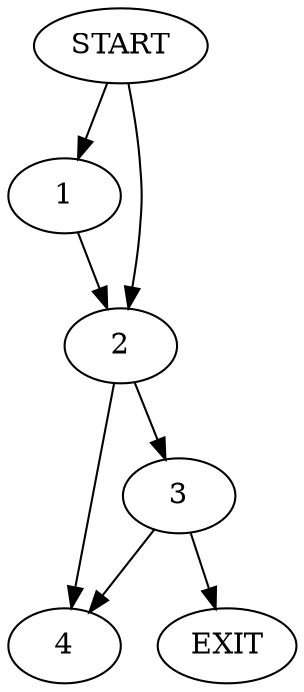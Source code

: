 digraph { 
0 [label="START"];
1;
2;
3;
4;
5[label="EXIT"];
0 -> 2;
0 -> 1;
1 -> 2;
2 -> 3;
2 -> 4;
3 -> 5;
3 -> 4;
}